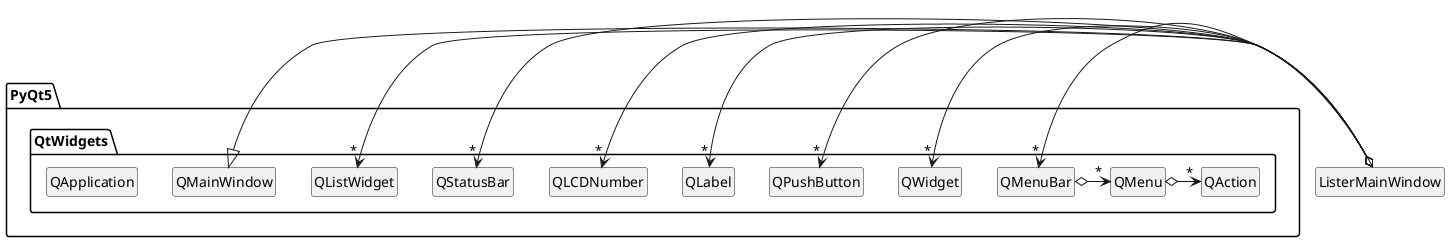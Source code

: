 @startuml
hide circle
hide attributes
hide methods

' TODO: to be completed

package PyQt5 {
  package QtWidgets {
    class QMainWindow
    class QApplication
    class QWidget
    class QPushButton
    class QLabel
    class QLCDNumber
    class QListWidget
    class QMenuBar
    class QMenu
    class QStatusBar
    class QAction
  }
}

QMainWindow  <|-- ListerMainWindow

QMenu o-> "*" QAction
QMenuBar o-> "*" QMenu

ListerMainWindow o-> "*" QWidget
ListerMainWindow o-> "*" QPushButton
ListerMainWindow o-> "*" QLabel
ListerMainWindow o-> "*" QLCDNumber
ListerMainWindow o-> "*" QMenuBar
ListerMainWindow o-> "*" QStatusBar
ListerMainWindow o-> "*" QListWidget


@enduml